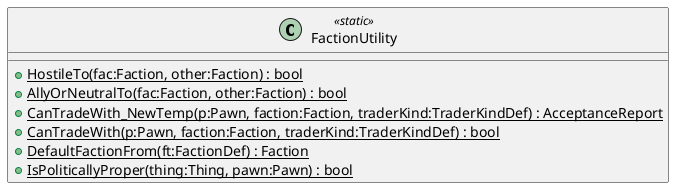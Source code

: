 @startuml
class FactionUtility <<static>> {
    + {static} HostileTo(fac:Faction, other:Faction) : bool
    + {static} AllyOrNeutralTo(fac:Faction, other:Faction) : bool
    + {static} CanTradeWith_NewTemp(p:Pawn, faction:Faction, traderKind:TraderKindDef) : AcceptanceReport
    + {static} CanTradeWith(p:Pawn, faction:Faction, traderKind:TraderKindDef) : bool
    + {static} DefaultFactionFrom(ft:FactionDef) : Faction
    + {static} IsPoliticallyProper(thing:Thing, pawn:Pawn) : bool
}
@enduml
